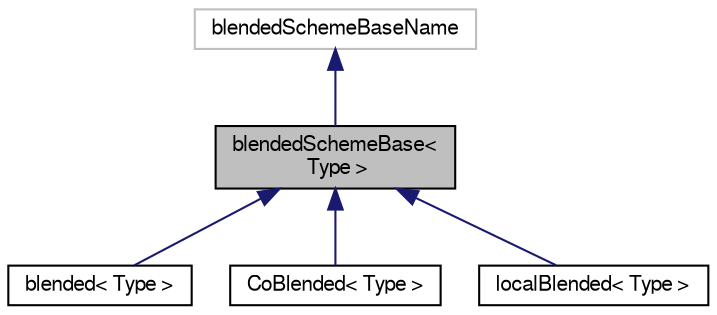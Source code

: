 digraph "blendedSchemeBase&lt; Type &gt;"
{
  bgcolor="transparent";
  edge [fontname="FreeSans",fontsize="10",labelfontname="FreeSans",labelfontsize="10"];
  node [fontname="FreeSans",fontsize="10",shape=record];
  Node0 [label="blendedSchemeBase\<\l Type \>",height=0.2,width=0.4,color="black", fillcolor="grey75", style="filled", fontcolor="black"];
  Node1 -> Node0 [dir="back",color="midnightblue",fontsize="10",style="solid",fontname="FreeSans"];
  Node1 [label="blendedSchemeBaseName",height=0.2,width=0.4,color="grey75"];
  Node0 -> Node2 [dir="back",color="midnightblue",fontsize="10",style="solid",fontname="FreeSans"];
  Node2 [label="blended\< Type \>",height=0.2,width=0.4,color="black",URL="$a22966.html",tooltip="linear/upwind blended differencing scheme. "];
  Node0 -> Node3 [dir="back",color="midnightblue",fontsize="10",style="solid",fontname="FreeSans"];
  Node3 [label="CoBlended\< Type \>",height=0.2,width=0.4,color="black",URL="$a23154.html",tooltip="Two-scheme Courant number based blending differencing scheme. "];
  Node0 -> Node4 [dir="back",color="midnightblue",fontsize="10",style="solid",fontname="FreeSans"];
  Node4 [label="localBlended\< Type \>",height=0.2,width=0.4,color="black",URL="$a23202.html",tooltip="Two-scheme localBlended differencing scheme. "];
}
